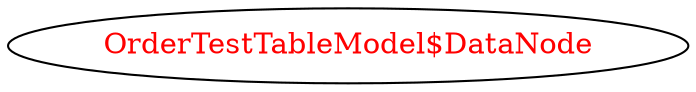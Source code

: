 digraph dependencyGraph {
 concentrate=true;
 ranksep="2.0";
 rankdir="LR"; 
 splines="ortho";
"OrderTestTableModel$DataNode" [fontcolor="red"];
}